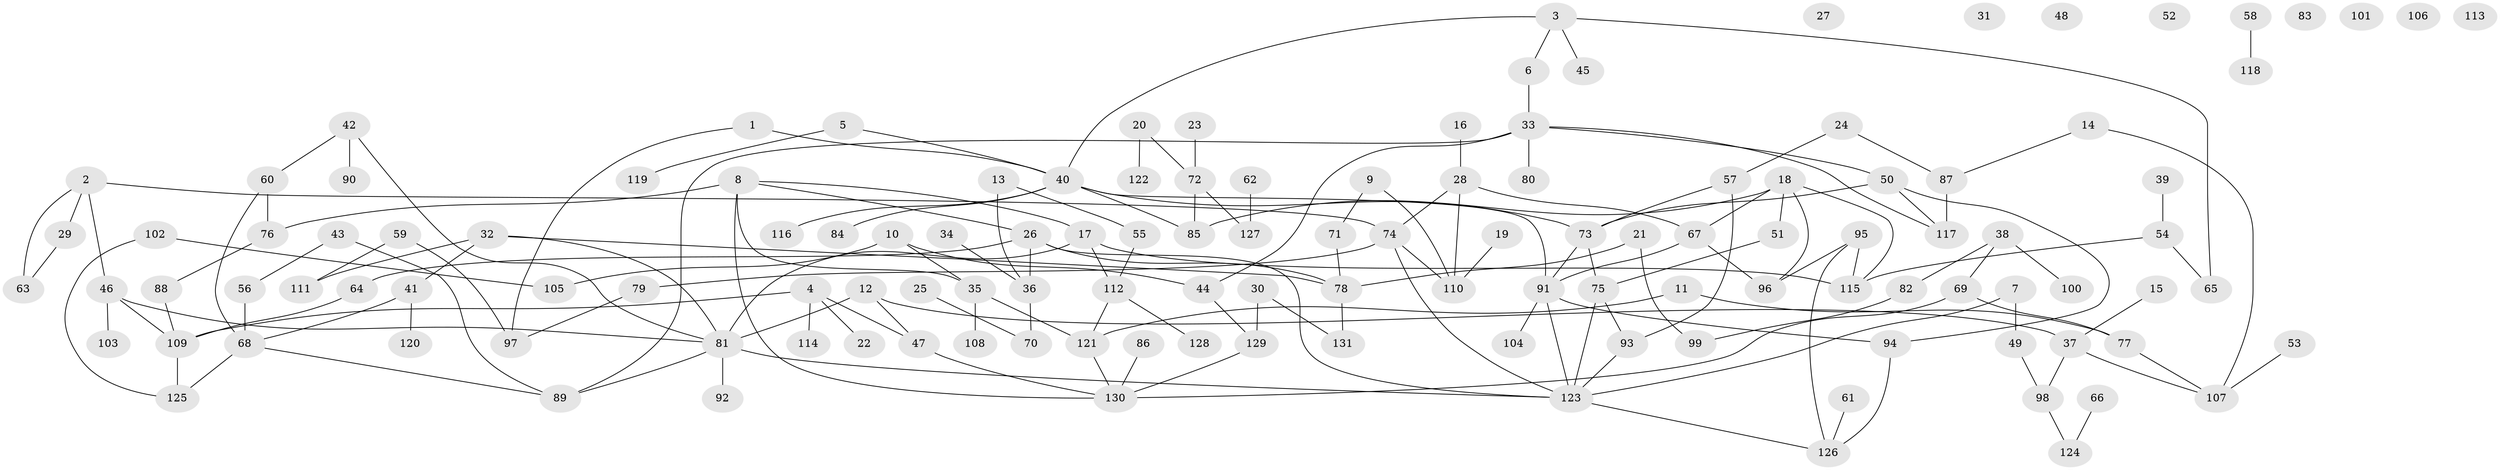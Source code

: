 // Generated by graph-tools (version 1.1) at 2025/33/03/09/25 02:33:55]
// undirected, 131 vertices, 168 edges
graph export_dot {
graph [start="1"]
  node [color=gray90,style=filled];
  1;
  2;
  3;
  4;
  5;
  6;
  7;
  8;
  9;
  10;
  11;
  12;
  13;
  14;
  15;
  16;
  17;
  18;
  19;
  20;
  21;
  22;
  23;
  24;
  25;
  26;
  27;
  28;
  29;
  30;
  31;
  32;
  33;
  34;
  35;
  36;
  37;
  38;
  39;
  40;
  41;
  42;
  43;
  44;
  45;
  46;
  47;
  48;
  49;
  50;
  51;
  52;
  53;
  54;
  55;
  56;
  57;
  58;
  59;
  60;
  61;
  62;
  63;
  64;
  65;
  66;
  67;
  68;
  69;
  70;
  71;
  72;
  73;
  74;
  75;
  76;
  77;
  78;
  79;
  80;
  81;
  82;
  83;
  84;
  85;
  86;
  87;
  88;
  89;
  90;
  91;
  92;
  93;
  94;
  95;
  96;
  97;
  98;
  99;
  100;
  101;
  102;
  103;
  104;
  105;
  106;
  107;
  108;
  109;
  110;
  111;
  112;
  113;
  114;
  115;
  116;
  117;
  118;
  119;
  120;
  121;
  122;
  123;
  124;
  125;
  126;
  127;
  128;
  129;
  130;
  131;
  1 -- 40;
  1 -- 97;
  2 -- 29;
  2 -- 46;
  2 -- 63;
  2 -- 74;
  3 -- 6;
  3 -- 40;
  3 -- 45;
  3 -- 65;
  4 -- 22;
  4 -- 47;
  4 -- 109;
  4 -- 114;
  5 -- 40;
  5 -- 119;
  6 -- 33;
  7 -- 49;
  7 -- 123;
  8 -- 17;
  8 -- 26;
  8 -- 35;
  8 -- 76;
  8 -- 130;
  9 -- 71;
  9 -- 110;
  10 -- 35;
  10 -- 44;
  10 -- 105;
  11 -- 77;
  11 -- 121;
  12 -- 37;
  12 -- 47;
  12 -- 81;
  13 -- 36;
  13 -- 55;
  14 -- 87;
  14 -- 107;
  15 -- 37;
  16 -- 28;
  17 -- 81;
  17 -- 112;
  17 -- 115;
  18 -- 51;
  18 -- 67;
  18 -- 85;
  18 -- 96;
  18 -- 115;
  19 -- 110;
  20 -- 72;
  20 -- 122;
  21 -- 78;
  21 -- 99;
  23 -- 72;
  24 -- 57;
  24 -- 87;
  25 -- 70;
  26 -- 36;
  26 -- 64;
  26 -- 78;
  26 -- 123;
  28 -- 67;
  28 -- 74;
  28 -- 110;
  29 -- 63;
  30 -- 129;
  30 -- 131;
  32 -- 41;
  32 -- 78;
  32 -- 81;
  32 -- 111;
  33 -- 44;
  33 -- 50;
  33 -- 80;
  33 -- 89;
  33 -- 117;
  34 -- 36;
  35 -- 108;
  35 -- 121;
  36 -- 70;
  37 -- 98;
  37 -- 107;
  38 -- 69;
  38 -- 82;
  38 -- 100;
  39 -- 54;
  40 -- 73;
  40 -- 84;
  40 -- 85;
  40 -- 91;
  40 -- 116;
  41 -- 68;
  41 -- 120;
  42 -- 60;
  42 -- 81;
  42 -- 90;
  43 -- 56;
  43 -- 89;
  44 -- 129;
  46 -- 81;
  46 -- 103;
  46 -- 109;
  47 -- 130;
  49 -- 98;
  50 -- 73;
  50 -- 94;
  50 -- 117;
  51 -- 75;
  53 -- 107;
  54 -- 65;
  54 -- 115;
  55 -- 112;
  56 -- 68;
  57 -- 73;
  57 -- 93;
  58 -- 118;
  59 -- 97;
  59 -- 111;
  60 -- 68;
  60 -- 76;
  61 -- 126;
  62 -- 127;
  64 -- 109;
  66 -- 124;
  67 -- 91;
  67 -- 96;
  68 -- 89;
  68 -- 125;
  69 -- 77;
  69 -- 130;
  71 -- 78;
  72 -- 85;
  72 -- 127;
  73 -- 75;
  73 -- 91;
  74 -- 79;
  74 -- 110;
  74 -- 123;
  75 -- 93;
  75 -- 123;
  76 -- 88;
  77 -- 107;
  78 -- 131;
  79 -- 97;
  81 -- 89;
  81 -- 92;
  81 -- 123;
  82 -- 99;
  86 -- 130;
  87 -- 117;
  88 -- 109;
  91 -- 94;
  91 -- 104;
  91 -- 123;
  93 -- 123;
  94 -- 126;
  95 -- 96;
  95 -- 115;
  95 -- 126;
  98 -- 124;
  102 -- 105;
  102 -- 125;
  109 -- 125;
  112 -- 121;
  112 -- 128;
  121 -- 130;
  123 -- 126;
  129 -- 130;
}
